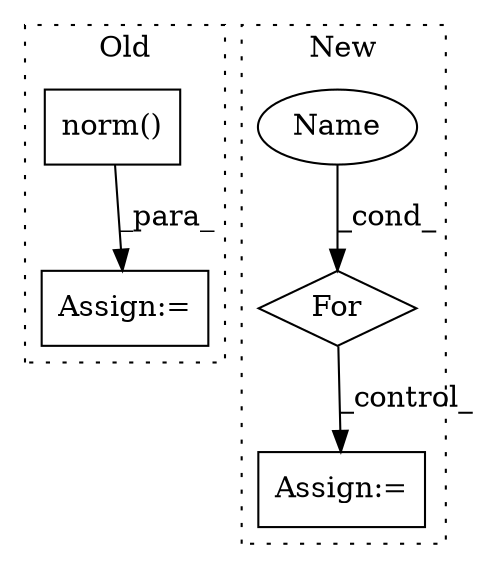 digraph G {
subgraph cluster0 {
1 [label="norm()" a="75" s="4557,4577" l="11,22" shape="box"];
3 [label="Assign:=" a="68" s="4542" l="3" shape="box"];
label = "Old";
style="dotted";
}
subgraph cluster1 {
2 [label="For" a="107" s="4667,4684" l="4,14" shape="diamond"];
4 [label="Assign:=" a="68" s="4710" l="3" shape="box"];
5 [label="Name" a="87" s="4671" l="1" shape="ellipse"];
label = "New";
style="dotted";
}
1 -> 3 [label="_para_"];
2 -> 4 [label="_control_"];
5 -> 2 [label="_cond_"];
}